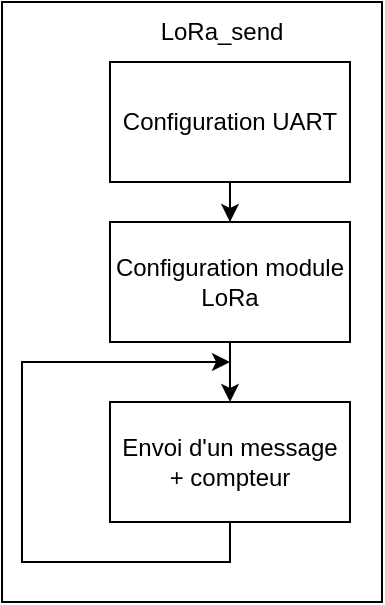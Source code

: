 <mxfile version="21.2.4" type="device">
  <diagram name="Page-1" id="Oicy-1N8rJkARrArQUpB">
    <mxGraphModel dx="962" dy="551" grid="1" gridSize="10" guides="1" tooltips="1" connect="1" arrows="1" fold="1" page="1" pageScale="1" pageWidth="827" pageHeight="1169" math="0" shadow="0">
      <root>
        <mxCell id="0" />
        <mxCell id="1" parent="0" />
        <mxCell id="XexURc1zLydyl_V_InYB-9" value="" style="rounded=0;whiteSpace=wrap;html=1;" vertex="1" parent="1">
          <mxGeometry x="300" y="50" width="190" height="300" as="geometry" />
        </mxCell>
        <mxCell id="XexURc1zLydyl_V_InYB-4" value="" style="edgeStyle=orthogonalEdgeStyle;rounded=0;orthogonalLoop=1;jettySize=auto;html=1;" edge="1" parent="1" source="XexURc1zLydyl_V_InYB-1" target="XexURc1zLydyl_V_InYB-3">
          <mxGeometry relative="1" as="geometry" />
        </mxCell>
        <mxCell id="XexURc1zLydyl_V_InYB-1" value="Configuration UART" style="rounded=0;whiteSpace=wrap;html=1;" vertex="1" parent="1">
          <mxGeometry x="354" y="80" width="120" height="60" as="geometry" />
        </mxCell>
        <mxCell id="XexURc1zLydyl_V_InYB-2" value="LoRa_send" style="text;html=1;strokeColor=none;fillColor=none;align=center;verticalAlign=middle;whiteSpace=wrap;rounded=0;" vertex="1" parent="1">
          <mxGeometry x="380" y="50" width="60" height="30" as="geometry" />
        </mxCell>
        <mxCell id="XexURc1zLydyl_V_InYB-7" value="" style="edgeStyle=orthogonalEdgeStyle;rounded=0;orthogonalLoop=1;jettySize=auto;html=1;" edge="1" parent="1" source="XexURc1zLydyl_V_InYB-3" target="XexURc1zLydyl_V_InYB-6">
          <mxGeometry relative="1" as="geometry" />
        </mxCell>
        <mxCell id="XexURc1zLydyl_V_InYB-3" value="Configuration module LoRa" style="rounded=0;whiteSpace=wrap;html=1;" vertex="1" parent="1">
          <mxGeometry x="354" y="160" width="120" height="60" as="geometry" />
        </mxCell>
        <mxCell id="XexURc1zLydyl_V_InYB-8" style="edgeStyle=orthogonalEdgeStyle;rounded=0;orthogonalLoop=1;jettySize=auto;html=1;exitX=0.5;exitY=1;exitDx=0;exitDy=0;" edge="1" parent="1" source="XexURc1zLydyl_V_InYB-6">
          <mxGeometry relative="1" as="geometry">
            <mxPoint x="414" y="230" as="targetPoint" />
            <Array as="points">
              <mxPoint x="414" y="330" />
              <mxPoint x="310" y="330" />
              <mxPoint x="310" y="230" />
            </Array>
          </mxGeometry>
        </mxCell>
        <mxCell id="XexURc1zLydyl_V_InYB-6" value="Envoi d&#39;un message + compteur" style="rounded=0;whiteSpace=wrap;html=1;" vertex="1" parent="1">
          <mxGeometry x="354" y="250" width="120" height="60" as="geometry" />
        </mxCell>
      </root>
    </mxGraphModel>
  </diagram>
</mxfile>
